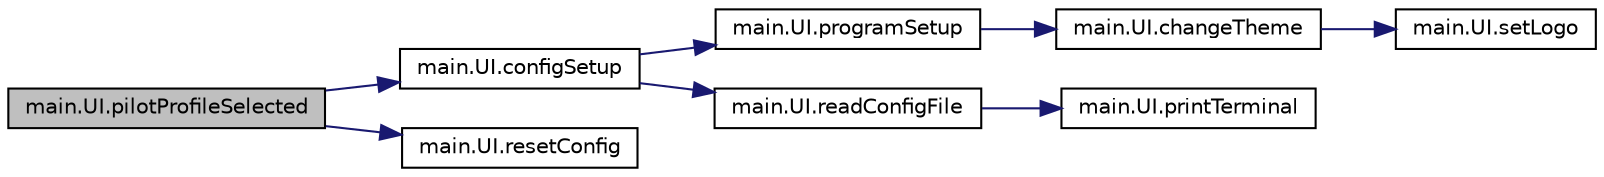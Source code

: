 digraph "main.UI.pilotProfileSelected"
{
 // LATEX_PDF_SIZE
  edge [fontname="Helvetica",fontsize="10",labelfontname="Helvetica",labelfontsize="10"];
  node [fontname="Helvetica",fontsize="10",shape=record];
  rankdir="LR";
  Node1 [label="main.UI.pilotProfileSelected",height=0.2,width=0.4,color="black", fillcolor="grey75", style="filled", fontcolor="black",tooltip="CONFIGURATION FUNCTIONS ###."];
  Node1 -> Node2 [color="midnightblue",fontsize="10",style="solid",fontname="Helvetica"];
  Node2 [label="main.UI.configSetup",height=0.2,width=0.4,color="black", fillcolor="white", style="filled",URL="$classmain_1_1_u_i.html#add9307a7f11ba93aa6e7a074a5514a7a",tooltip=" "];
  Node2 -> Node3 [color="midnightblue",fontsize="10",style="solid",fontname="Helvetica"];
  Node3 [label="main.UI.programSetup",height=0.2,width=0.4,color="black", fillcolor="white", style="filled",URL="$classmain_1_1_u_i.html#ac1bad584babb5e1959092c506dc90a57",tooltip=" "];
  Node3 -> Node4 [color="midnightblue",fontsize="10",style="solid",fontname="Helvetica"];
  Node4 [label="main.UI.changeTheme",height=0.2,width=0.4,color="black", fillcolor="white", style="filled",URL="$classmain_1_1_u_i.html#abbc304da3fb7f4bf17ac1769855f8fa9",tooltip="THEME FUNCTIONS ######."];
  Node4 -> Node5 [color="midnightblue",fontsize="10",style="solid",fontname="Helvetica"];
  Node5 [label="main.UI.setLogo",height=0.2,width=0.4,color="black", fillcolor="white", style="filled",URL="$classmain_1_1_u_i.html#aee69a0185b86b6ba7189eb37b15b1ba4",tooltip=" "];
  Node2 -> Node6 [color="midnightblue",fontsize="10",style="solid",fontname="Helvetica"];
  Node6 [label="main.UI.readConfigFile",height=0.2,width=0.4,color="black", fillcolor="white", style="filled",URL="$classmain_1_1_u_i.html#abfbb3b9585e840fe7bb00a7ffd49a72a",tooltip=" "];
  Node6 -> Node7 [color="midnightblue",fontsize="10",style="solid",fontname="Helvetica"];
  Node7 [label="main.UI.printTerminal",height=0.2,width=0.4,color="black", fillcolor="white", style="filled",URL="$classmain_1_1_u_i.html#a2ed6351be3128a81b8a9469be6a690e1",tooltip=" "];
  Node1 -> Node8 [color="midnightblue",fontsize="10",style="solid",fontname="Helvetica"];
  Node8 [label="main.UI.resetConfig",height=0.2,width=0.4,color="black", fillcolor="white", style="filled",URL="$classmain_1_1_u_i.html#a84310a8c2397658ce990d6a93e4c153c",tooltip=" "];
}
